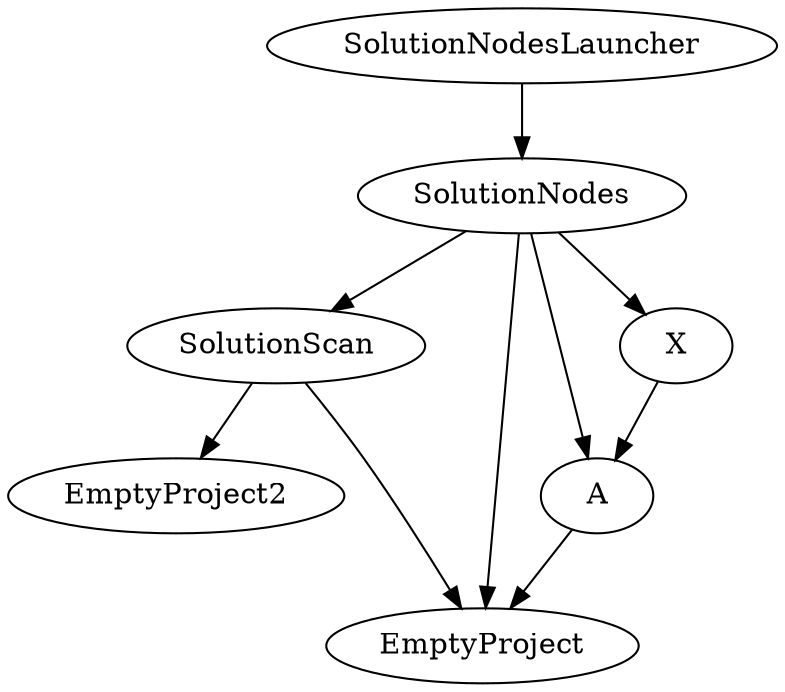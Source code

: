 digraph {
    SolutionScan -> EmptyProject2
    SolutionScan -> EmptyProject
    SolutionNodes -> A
    SolutionNodes -> EmptyProject
    SolutionNodes -> SolutionScan
    SolutionNodes -> X
    SolutionNodesLauncher -> SolutionNodes
    A -> EmptyProject
    X -> A
}
